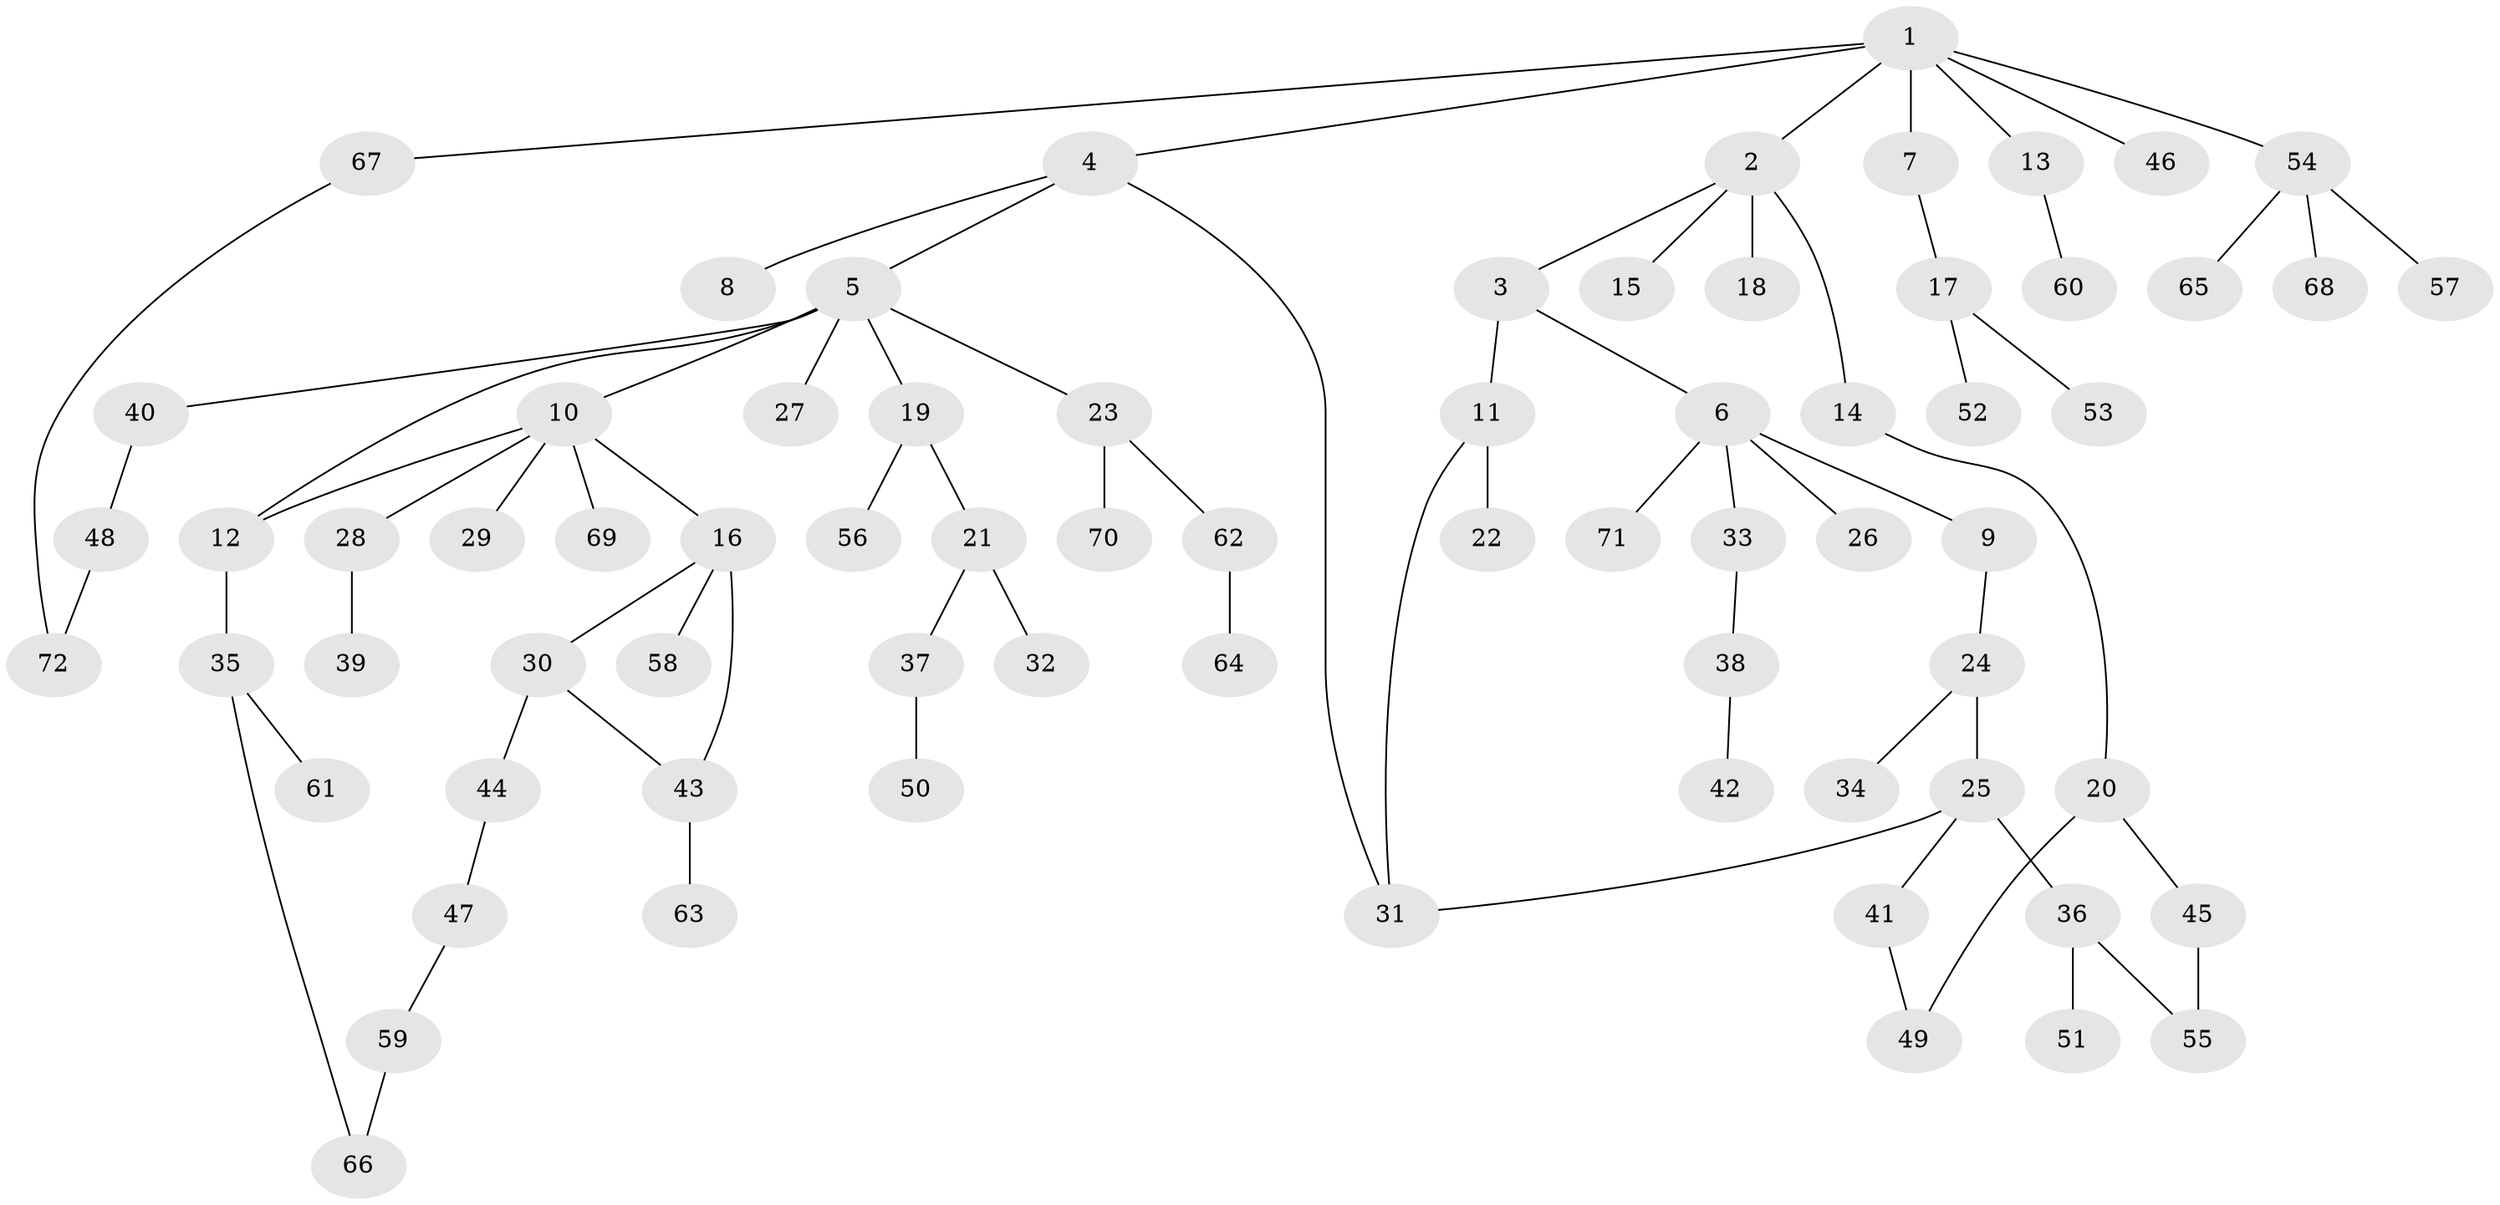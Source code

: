 // Generated by graph-tools (version 1.1) at 2025/00/03/09/25 03:00:59]
// undirected, 72 vertices, 79 edges
graph export_dot {
graph [start="1"]
  node [color=gray90,style=filled];
  1;
  2;
  3;
  4;
  5;
  6;
  7;
  8;
  9;
  10;
  11;
  12;
  13;
  14;
  15;
  16;
  17;
  18;
  19;
  20;
  21;
  22;
  23;
  24;
  25;
  26;
  27;
  28;
  29;
  30;
  31;
  32;
  33;
  34;
  35;
  36;
  37;
  38;
  39;
  40;
  41;
  42;
  43;
  44;
  45;
  46;
  47;
  48;
  49;
  50;
  51;
  52;
  53;
  54;
  55;
  56;
  57;
  58;
  59;
  60;
  61;
  62;
  63;
  64;
  65;
  66;
  67;
  68;
  69;
  70;
  71;
  72;
  1 -- 2;
  1 -- 4;
  1 -- 7;
  1 -- 13;
  1 -- 46;
  1 -- 54;
  1 -- 67;
  2 -- 3;
  2 -- 14;
  2 -- 15;
  2 -- 18;
  3 -- 6;
  3 -- 11;
  4 -- 5;
  4 -- 8;
  4 -- 31;
  5 -- 10;
  5 -- 19;
  5 -- 23;
  5 -- 27;
  5 -- 40;
  5 -- 12;
  6 -- 9;
  6 -- 26;
  6 -- 33;
  6 -- 71;
  7 -- 17;
  9 -- 24;
  10 -- 12;
  10 -- 16;
  10 -- 28;
  10 -- 29;
  10 -- 69;
  11 -- 22;
  11 -- 31;
  12 -- 35;
  13 -- 60;
  14 -- 20;
  16 -- 30;
  16 -- 58;
  16 -- 43;
  17 -- 52;
  17 -- 53;
  19 -- 21;
  19 -- 56;
  20 -- 45;
  20 -- 49;
  21 -- 32;
  21 -- 37;
  23 -- 62;
  23 -- 70;
  24 -- 25;
  24 -- 34;
  25 -- 36;
  25 -- 41;
  25 -- 31;
  28 -- 39;
  30 -- 43;
  30 -- 44;
  33 -- 38;
  35 -- 61;
  35 -- 66;
  36 -- 51;
  36 -- 55;
  37 -- 50;
  38 -- 42;
  40 -- 48;
  41 -- 49;
  43 -- 63;
  44 -- 47;
  45 -- 55;
  47 -- 59;
  48 -- 72;
  54 -- 57;
  54 -- 65;
  54 -- 68;
  59 -- 66;
  62 -- 64;
  67 -- 72;
}
